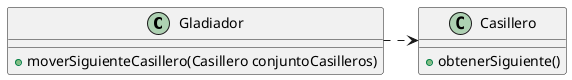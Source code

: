 @startuml
class Gladiador{
+ moverSiguienteCasillero(Casillero conjuntoCasilleros)
}

class Casillero {
+ obtenerSiguiente()
}

Gladiador .> Casillero
@enduml